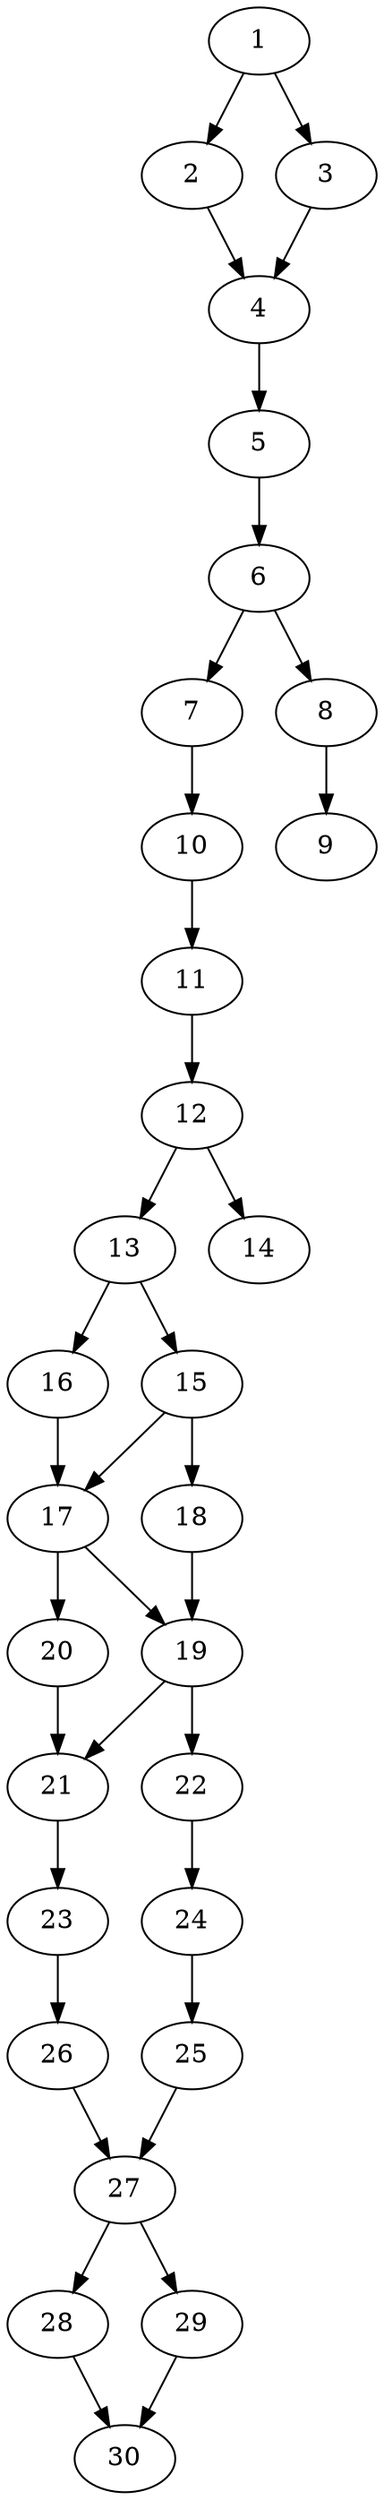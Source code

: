 // DAG automatically generated by daggen at Thu Oct  3 14:04:18 2019
// ./daggen --dot -n 30 --ccr 0.4 --fat 0.3 --regular 0.5 --density 0.6 --mindata 5242880 --maxdata 52428800 
digraph G {
  1 [size="41635840", alpha="0.11", expect_size="16654336"] 
  1 -> 2 [size ="16654336"]
  1 -> 3 [size ="16654336"]
  2 [size="92938240", alpha="0.19", expect_size="37175296"] 
  2 -> 4 [size ="37175296"]
  3 [size="103457280", alpha="0.00", expect_size="41382912"] 
  3 -> 4 [size ="41382912"]
  4 [size="78177280", alpha="0.13", expect_size="31270912"] 
  4 -> 5 [size ="31270912"]
  5 [size="16017920", alpha="0.20", expect_size="6407168"] 
  5 -> 6 [size ="6407168"]
  6 [size="56015360", alpha="0.12", expect_size="22406144"] 
  6 -> 7 [size ="22406144"]
  6 -> 8 [size ="22406144"]
  7 [size="24166400", alpha="0.00", expect_size="9666560"] 
  7 -> 10 [size ="9666560"]
  8 [size="122378240", alpha="0.12", expect_size="48951296"] 
  8 -> 9 [size ="48951296"]
  9 [size="94008320", alpha="0.12", expect_size="37603328"] 
  10 [size="40368640", alpha="0.10", expect_size="16147456"] 
  10 -> 11 [size ="16147456"]
  11 [size="35100160", alpha="0.03", expect_size="14040064"] 
  11 -> 12 [size ="14040064"]
  12 [size="101642240", alpha="0.18", expect_size="40656896"] 
  12 -> 13 [size ="40656896"]
  12 -> 14 [size ="40656896"]
  13 [size="93486080", alpha="0.13", expect_size="37394432"] 
  13 -> 15 [size ="37394432"]
  13 -> 16 [size ="37394432"]
  14 [size="95511040", alpha="0.20", expect_size="38204416"] 
  15 [size="54366720", alpha="0.05", expect_size="21746688"] 
  15 -> 17 [size ="21746688"]
  15 -> 18 [size ="21746688"]
  16 [size="53849600", alpha="0.16", expect_size="21539840"] 
  16 -> 17 [size ="21539840"]
  17 [size="124659200", alpha="0.08", expect_size="49863680"] 
  17 -> 19 [size ="49863680"]
  17 -> 20 [size ="49863680"]
  18 [size="125214720", alpha="0.14", expect_size="50085888"] 
  18 -> 19 [size ="50085888"]
  19 [size="77447680", alpha="0.20", expect_size="30979072"] 
  19 -> 21 [size ="30979072"]
  19 -> 22 [size ="30979072"]
  20 [size="29437440", alpha="0.13", expect_size="11774976"] 
  20 -> 21 [size ="11774976"]
  21 [size="90577920", alpha="0.11", expect_size="36231168"] 
  21 -> 23 [size ="36231168"]
  22 [size="107015680", alpha="0.02", expect_size="42806272"] 
  22 -> 24 [size ="42806272"]
  23 [size="97216000", alpha="0.09", expect_size="38886400"] 
  23 -> 26 [size ="38886400"]
  24 [size="53009920", alpha="0.07", expect_size="21203968"] 
  24 -> 25 [size ="21203968"]
  25 [size="50698240", alpha="0.05", expect_size="20279296"] 
  25 -> 27 [size ="20279296"]
  26 [size="81602560", alpha="0.11", expect_size="32641024"] 
  26 -> 27 [size ="32641024"]
  27 [size="56514560", alpha="0.18", expect_size="22605824"] 
  27 -> 28 [size ="22605824"]
  27 -> 29 [size ="22605824"]
  28 [size="103339520", alpha="0.04", expect_size="41335808"] 
  28 -> 30 [size ="41335808"]
  29 [size="68323840", alpha="0.04", expect_size="27329536"] 
  29 -> 30 [size ="27329536"]
  30 [size="67916800", alpha="0.08", expect_size="27166720"] 
}
